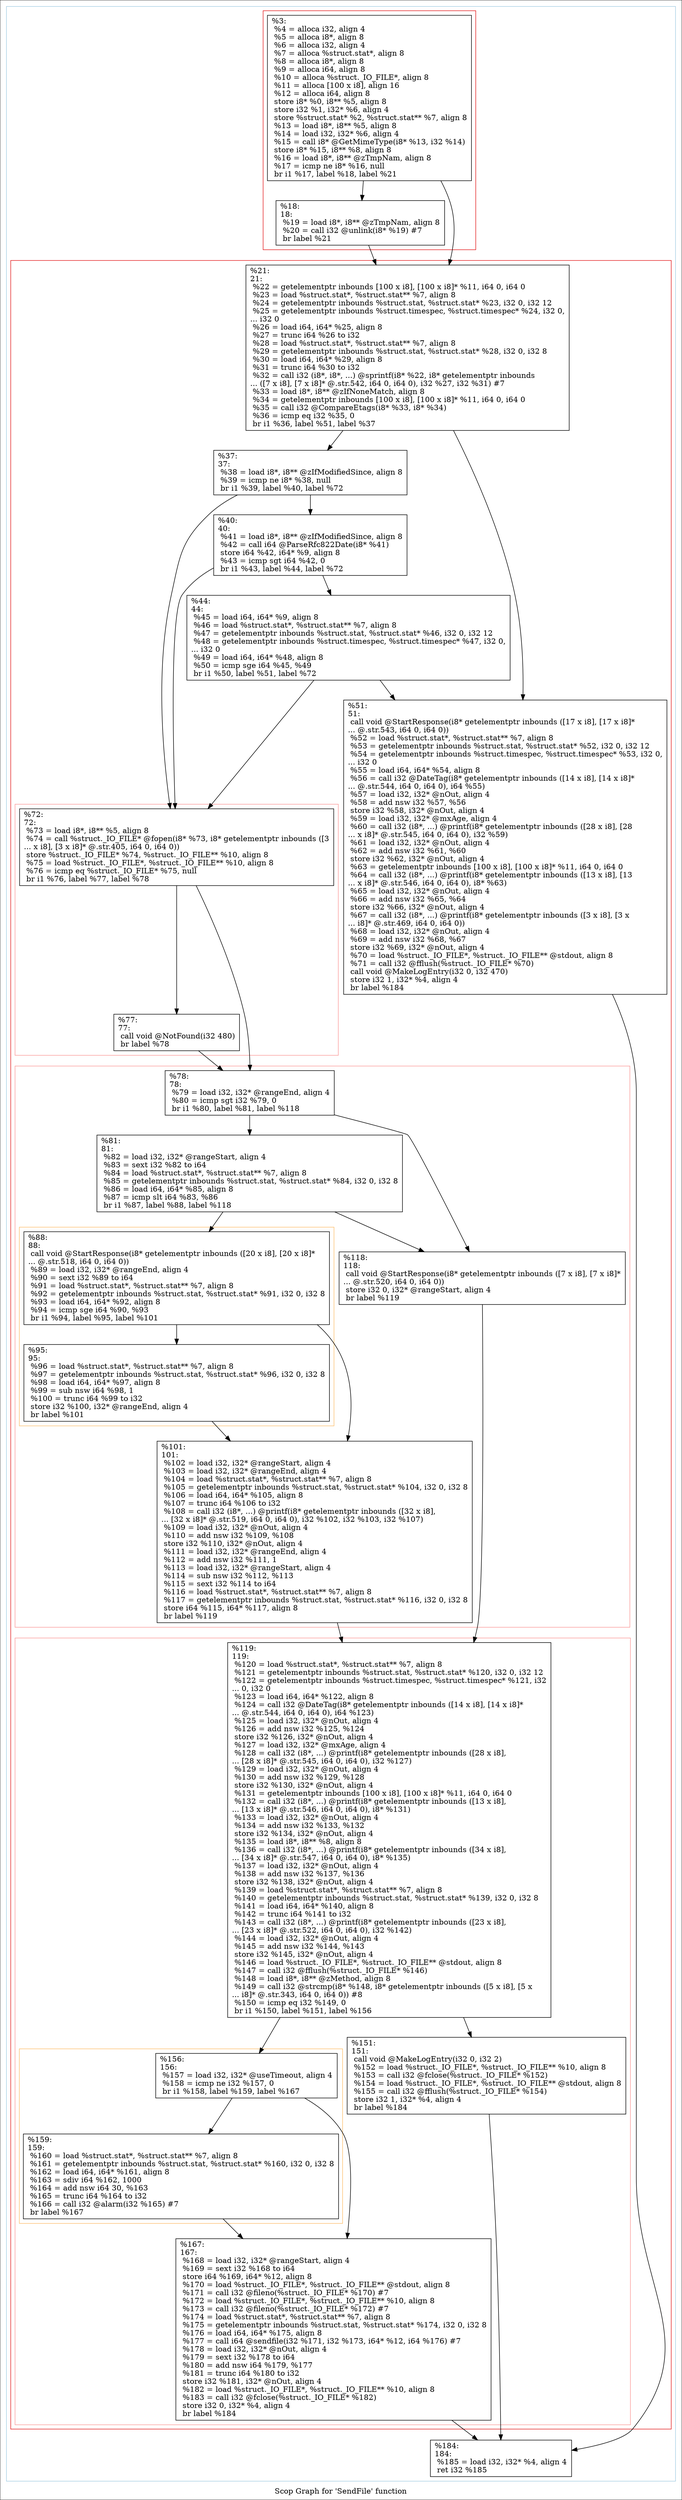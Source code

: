 digraph "Scop Graph for 'SendFile' function" {
	label="Scop Graph for 'SendFile' function";

	Node0x1ba3ae0 [shape=record,label="{%3:\l  %4 = alloca i32, align 4\l  %5 = alloca i8*, align 8\l  %6 = alloca i32, align 4\l  %7 = alloca %struct.stat*, align 8\l  %8 = alloca i8*, align 8\l  %9 = alloca i64, align 8\l  %10 = alloca %struct._IO_FILE*, align 8\l  %11 = alloca [100 x i8], align 16\l  %12 = alloca i64, align 8\l  store i8* %0, i8** %5, align 8\l  store i32 %1, i32* %6, align 4\l  store %struct.stat* %2, %struct.stat** %7, align 8\l  %13 = load i8*, i8** %5, align 8\l  %14 = load i32, i32* %6, align 4\l  %15 = call i8* @GetMimeType(i8* %13, i32 %14)\l  store i8* %15, i8** %8, align 8\l  %16 = load i8*, i8** @zTmpNam, align 8\l  %17 = icmp ne i8* %16, null\l  br i1 %17, label %18, label %21\l}"];
	Node0x1ba3ae0 -> Node0x1b8b180;
	Node0x1ba3ae0 -> Node0x1b9e5a0;
	Node0x1b8b180 [shape=record,label="{%18:\l18:                                               \l  %19 = load i8*, i8** @zTmpNam, align 8\l  %20 = call i32 @unlink(i8* %19) #7\l  br label %21\l}"];
	Node0x1b8b180 -> Node0x1b9e5a0;
	Node0x1b9e5a0 [shape=record,label="{%21:\l21:                                               \l  %22 = getelementptr inbounds [100 x i8], [100 x i8]* %11, i64 0, i64 0\l  %23 = load %struct.stat*, %struct.stat** %7, align 8\l  %24 = getelementptr inbounds %struct.stat, %struct.stat* %23, i32 0, i32 12\l  %25 = getelementptr inbounds %struct.timespec, %struct.timespec* %24, i32 0,\l... i32 0\l  %26 = load i64, i64* %25, align 8\l  %27 = trunc i64 %26 to i32\l  %28 = load %struct.stat*, %struct.stat** %7, align 8\l  %29 = getelementptr inbounds %struct.stat, %struct.stat* %28, i32 0, i32 8\l  %30 = load i64, i64* %29, align 8\l  %31 = trunc i64 %30 to i32\l  %32 = call i32 (i8*, i8*, ...) @sprintf(i8* %22, i8* getelementptr inbounds\l... ([7 x i8], [7 x i8]* @.str.542, i64 0, i64 0), i32 %27, i32 %31) #7\l  %33 = load i8*, i8** @zIfNoneMatch, align 8\l  %34 = getelementptr inbounds [100 x i8], [100 x i8]* %11, i64 0, i64 0\l  %35 = call i32 @CompareEtags(i8* %33, i8* %34)\l  %36 = icmp eq i32 %35, 0\l  br i1 %36, label %51, label %37\l}"];
	Node0x1b9e5a0 -> Node0x1b10600;
	Node0x1b9e5a0 -> Node0x1ba0580;
	Node0x1b10600 [shape=record,label="{%51:\l51:                                               \l  call void @StartResponse(i8* getelementptr inbounds ([17 x i8], [17 x i8]*\l... @.str.543, i64 0, i64 0))\l  %52 = load %struct.stat*, %struct.stat** %7, align 8\l  %53 = getelementptr inbounds %struct.stat, %struct.stat* %52, i32 0, i32 12\l  %54 = getelementptr inbounds %struct.timespec, %struct.timespec* %53, i32 0,\l... i32 0\l  %55 = load i64, i64* %54, align 8\l  %56 = call i32 @DateTag(i8* getelementptr inbounds ([14 x i8], [14 x i8]*\l... @.str.544, i64 0, i64 0), i64 %55)\l  %57 = load i32, i32* @nOut, align 4\l  %58 = add nsw i32 %57, %56\l  store i32 %58, i32* @nOut, align 4\l  %59 = load i32, i32* @mxAge, align 4\l  %60 = call i32 (i8*, ...) @printf(i8* getelementptr inbounds ([28 x i8], [28\l... x i8]* @.str.545, i64 0, i64 0), i32 %59)\l  %61 = load i32, i32* @nOut, align 4\l  %62 = add nsw i32 %61, %60\l  store i32 %62, i32* @nOut, align 4\l  %63 = getelementptr inbounds [100 x i8], [100 x i8]* %11, i64 0, i64 0\l  %64 = call i32 (i8*, ...) @printf(i8* getelementptr inbounds ([13 x i8], [13\l... x i8]* @.str.546, i64 0, i64 0), i8* %63)\l  %65 = load i32, i32* @nOut, align 4\l  %66 = add nsw i32 %65, %64\l  store i32 %66, i32* @nOut, align 4\l  %67 = call i32 (i8*, ...) @printf(i8* getelementptr inbounds ([3 x i8], [3 x\l... i8]* @.str.469, i64 0, i64 0))\l  %68 = load i32, i32* @nOut, align 4\l  %69 = add nsw i32 %68, %67\l  store i32 %69, i32* @nOut, align 4\l  %70 = load %struct._IO_FILE*, %struct._IO_FILE** @stdout, align 8\l  %71 = call i32 @fflush(%struct._IO_FILE* %70)\l  call void @MakeLogEntry(i32 0, i32 470)\l  store i32 1, i32* %4, align 4\l  br label %184\l}"];
	Node0x1b10600 -> Node0x1b19670;
	Node0x1b19670 [shape=record,label="{%184:\l184:                                              \l  %185 = load i32, i32* %4, align 4\l  ret i32 %185\l}"];
	Node0x1ba0580 [shape=record,label="{%37:\l37:                                               \l  %38 = load i8*, i8** @zIfModifiedSince, align 8\l  %39 = icmp ne i8* %38, null\l  br i1 %39, label %40, label %72\l}"];
	Node0x1ba0580 -> Node0x1b89310;
	Node0x1ba0580 -> Node0x1b2f1b0;
	Node0x1b89310 [shape=record,label="{%40:\l40:                                               \l  %41 = load i8*, i8** @zIfModifiedSince, align 8\l  %42 = call i64 @ParseRfc822Date(i8* %41)\l  store i64 %42, i64* %9, align 8\l  %43 = icmp sgt i64 %42, 0\l  br i1 %43, label %44, label %72\l}"];
	Node0x1b89310 -> Node0x1b82f80;
	Node0x1b89310 -> Node0x1b2f1b0;
	Node0x1b82f80 [shape=record,label="{%44:\l44:                                               \l  %45 = load i64, i64* %9, align 8\l  %46 = load %struct.stat*, %struct.stat** %7, align 8\l  %47 = getelementptr inbounds %struct.stat, %struct.stat* %46, i32 0, i32 12\l  %48 = getelementptr inbounds %struct.timespec, %struct.timespec* %47, i32 0,\l... i32 0\l  %49 = load i64, i64* %48, align 8\l  %50 = icmp sge i64 %45, %49\l  br i1 %50, label %51, label %72\l}"];
	Node0x1b82f80 -> Node0x1b10600;
	Node0x1b82f80 -> Node0x1b2f1b0;
	Node0x1b2f1b0 [shape=record,label="{%72:\l72:                                               \l  %73 = load i8*, i8** %5, align 8\l  %74 = call %struct._IO_FILE* @fopen(i8* %73, i8* getelementptr inbounds ([3\l... x i8], [3 x i8]* @.str.405, i64 0, i64 0))\l  store %struct._IO_FILE* %74, %struct._IO_FILE** %10, align 8\l  %75 = load %struct._IO_FILE*, %struct._IO_FILE** %10, align 8\l  %76 = icmp eq %struct._IO_FILE* %75, null\l  br i1 %76, label %77, label %78\l}"];
	Node0x1b2f1b0 -> Node0x1ba0970;
	Node0x1b2f1b0 -> Node0x1b83460;
	Node0x1ba0970 [shape=record,label="{%77:\l77:                                               \l  call void @NotFound(i32 480)\l  br label %78\l}"];
	Node0x1ba0970 -> Node0x1b83460;
	Node0x1b83460 [shape=record,label="{%78:\l78:                                               \l  %79 = load i32, i32* @rangeEnd, align 4\l  %80 = icmp sgt i32 %79, 0\l  br i1 %80, label %81, label %118\l}"];
	Node0x1b83460 -> Node0x1b8e390;
	Node0x1b83460 -> Node0x1ba1360;
	Node0x1b8e390 [shape=record,label="{%81:\l81:                                               \l  %82 = load i32, i32* @rangeStart, align 4\l  %83 = sext i32 %82 to i64\l  %84 = load %struct.stat*, %struct.stat** %7, align 8\l  %85 = getelementptr inbounds %struct.stat, %struct.stat* %84, i32 0, i32 8\l  %86 = load i64, i64* %85, align 8\l  %87 = icmp slt i64 %83, %86\l  br i1 %87, label %88, label %118\l}"];
	Node0x1b8e390 -> Node0x1bba140;
	Node0x1b8e390 -> Node0x1ba1360;
	Node0x1bba140 [shape=record,label="{%88:\l88:                                               \l  call void @StartResponse(i8* getelementptr inbounds ([20 x i8], [20 x i8]*\l... @.str.518, i64 0, i64 0))\l  %89 = load i32, i32* @rangeEnd, align 4\l  %90 = sext i32 %89 to i64\l  %91 = load %struct.stat*, %struct.stat** %7, align 8\l  %92 = getelementptr inbounds %struct.stat, %struct.stat* %91, i32 0, i32 8\l  %93 = load i64, i64* %92, align 8\l  %94 = icmp sge i64 %90, %93\l  br i1 %94, label %95, label %101\l}"];
	Node0x1bba140 -> Node0x1ba5f20;
	Node0x1bba140 -> Node0x1b9f680;
	Node0x1ba5f20 [shape=record,label="{%95:\l95:                                               \l  %96 = load %struct.stat*, %struct.stat** %7, align 8\l  %97 = getelementptr inbounds %struct.stat, %struct.stat* %96, i32 0, i32 8\l  %98 = load i64, i64* %97, align 8\l  %99 = sub nsw i64 %98, 1\l  %100 = trunc i64 %99 to i32\l  store i32 %100, i32* @rangeEnd, align 4\l  br label %101\l}"];
	Node0x1ba5f20 -> Node0x1b9f680;
	Node0x1b9f680 [shape=record,label="{%101:\l101:                                              \l  %102 = load i32, i32* @rangeStart, align 4\l  %103 = load i32, i32* @rangeEnd, align 4\l  %104 = load %struct.stat*, %struct.stat** %7, align 8\l  %105 = getelementptr inbounds %struct.stat, %struct.stat* %104, i32 0, i32 8\l  %106 = load i64, i64* %105, align 8\l  %107 = trunc i64 %106 to i32\l  %108 = call i32 (i8*, ...) @printf(i8* getelementptr inbounds ([32 x i8],\l... [32 x i8]* @.str.519, i64 0, i64 0), i32 %102, i32 %103, i32 %107)\l  %109 = load i32, i32* @nOut, align 4\l  %110 = add nsw i32 %109, %108\l  store i32 %110, i32* @nOut, align 4\l  %111 = load i32, i32* @rangeEnd, align 4\l  %112 = add nsw i32 %111, 1\l  %113 = load i32, i32* @rangeStart, align 4\l  %114 = sub nsw i32 %112, %113\l  %115 = sext i32 %114 to i64\l  %116 = load %struct.stat*, %struct.stat** %7, align 8\l  %117 = getelementptr inbounds %struct.stat, %struct.stat* %116, i32 0, i32 8\l  store i64 %115, i64* %117, align 8\l  br label %119\l}"];
	Node0x1b9f680 -> Node0x1b97770;
	Node0x1b97770 [shape=record,label="{%119:\l119:                                              \l  %120 = load %struct.stat*, %struct.stat** %7, align 8\l  %121 = getelementptr inbounds %struct.stat, %struct.stat* %120, i32 0, i32 12\l  %122 = getelementptr inbounds %struct.timespec, %struct.timespec* %121, i32\l... 0, i32 0\l  %123 = load i64, i64* %122, align 8\l  %124 = call i32 @DateTag(i8* getelementptr inbounds ([14 x i8], [14 x i8]*\l... @.str.544, i64 0, i64 0), i64 %123)\l  %125 = load i32, i32* @nOut, align 4\l  %126 = add nsw i32 %125, %124\l  store i32 %126, i32* @nOut, align 4\l  %127 = load i32, i32* @mxAge, align 4\l  %128 = call i32 (i8*, ...) @printf(i8* getelementptr inbounds ([28 x i8],\l... [28 x i8]* @.str.545, i64 0, i64 0), i32 %127)\l  %129 = load i32, i32* @nOut, align 4\l  %130 = add nsw i32 %129, %128\l  store i32 %130, i32* @nOut, align 4\l  %131 = getelementptr inbounds [100 x i8], [100 x i8]* %11, i64 0, i64 0\l  %132 = call i32 (i8*, ...) @printf(i8* getelementptr inbounds ([13 x i8],\l... [13 x i8]* @.str.546, i64 0, i64 0), i8* %131)\l  %133 = load i32, i32* @nOut, align 4\l  %134 = add nsw i32 %133, %132\l  store i32 %134, i32* @nOut, align 4\l  %135 = load i8*, i8** %8, align 8\l  %136 = call i32 (i8*, ...) @printf(i8* getelementptr inbounds ([34 x i8],\l... [34 x i8]* @.str.547, i64 0, i64 0), i8* %135)\l  %137 = load i32, i32* @nOut, align 4\l  %138 = add nsw i32 %137, %136\l  store i32 %138, i32* @nOut, align 4\l  %139 = load %struct.stat*, %struct.stat** %7, align 8\l  %140 = getelementptr inbounds %struct.stat, %struct.stat* %139, i32 0, i32 8\l  %141 = load i64, i64* %140, align 8\l  %142 = trunc i64 %141 to i32\l  %143 = call i32 (i8*, ...) @printf(i8* getelementptr inbounds ([23 x i8],\l... [23 x i8]* @.str.522, i64 0, i64 0), i32 %142)\l  %144 = load i32, i32* @nOut, align 4\l  %145 = add nsw i32 %144, %143\l  store i32 %145, i32* @nOut, align 4\l  %146 = load %struct._IO_FILE*, %struct._IO_FILE** @stdout, align 8\l  %147 = call i32 @fflush(%struct._IO_FILE* %146)\l  %148 = load i8*, i8** @zMethod, align 8\l  %149 = call i32 @strcmp(i8* %148, i8* getelementptr inbounds ([5 x i8], [5 x\l... i8]* @.str.343, i64 0, i64 0)) #8\l  %150 = icmp eq i32 %149, 0\l  br i1 %150, label %151, label %156\l}"];
	Node0x1b97770 -> Node0x1b476e0;
	Node0x1b97770 -> Node0x1b90650;
	Node0x1b476e0 [shape=record,label="{%151:\l151:                                              \l  call void @MakeLogEntry(i32 0, i32 2)\l  %152 = load %struct._IO_FILE*, %struct._IO_FILE** %10, align 8\l  %153 = call i32 @fclose(%struct._IO_FILE* %152)\l  %154 = load %struct._IO_FILE*, %struct._IO_FILE** @stdout, align 8\l  %155 = call i32 @fflush(%struct._IO_FILE* %154)\l  store i32 1, i32* %4, align 4\l  br label %184\l}"];
	Node0x1b476e0 -> Node0x1b19670;
	Node0x1b90650 [shape=record,label="{%156:\l156:                                              \l  %157 = load i32, i32* @useTimeout, align 4\l  %158 = icmp ne i32 %157, 0\l  br i1 %158, label %159, label %167\l}"];
	Node0x1b90650 -> Node0x1b8d280;
	Node0x1b90650 -> Node0x1ba84e0;
	Node0x1b8d280 [shape=record,label="{%159:\l159:                                              \l  %160 = load %struct.stat*, %struct.stat** %7, align 8\l  %161 = getelementptr inbounds %struct.stat, %struct.stat* %160, i32 0, i32 8\l  %162 = load i64, i64* %161, align 8\l  %163 = sdiv i64 %162, 1000\l  %164 = add nsw i64 30, %163\l  %165 = trunc i64 %164 to i32\l  %166 = call i32 @alarm(i32 %165) #7\l  br label %167\l}"];
	Node0x1b8d280 -> Node0x1ba84e0;
	Node0x1ba84e0 [shape=record,label="{%167:\l167:                                              \l  %168 = load i32, i32* @rangeStart, align 4\l  %169 = sext i32 %168 to i64\l  store i64 %169, i64* %12, align 8\l  %170 = load %struct._IO_FILE*, %struct._IO_FILE** @stdout, align 8\l  %171 = call i32 @fileno(%struct._IO_FILE* %170) #7\l  %172 = load %struct._IO_FILE*, %struct._IO_FILE** %10, align 8\l  %173 = call i32 @fileno(%struct._IO_FILE* %172) #7\l  %174 = load %struct.stat*, %struct.stat** %7, align 8\l  %175 = getelementptr inbounds %struct.stat, %struct.stat* %174, i32 0, i32 8\l  %176 = load i64, i64* %175, align 8\l  %177 = call i64 @sendfile(i32 %171, i32 %173, i64* %12, i64 %176) #7\l  %178 = load i32, i32* @nOut, align 4\l  %179 = sext i32 %178 to i64\l  %180 = add nsw i64 %179, %177\l  %181 = trunc i64 %180 to i32\l  store i32 %181, i32* @nOut, align 4\l  %182 = load %struct._IO_FILE*, %struct._IO_FILE** %10, align 8\l  %183 = call i32 @fclose(%struct._IO_FILE* %182)\l  store i32 0, i32* %4, align 4\l  br label %184\l}"];
	Node0x1ba84e0 -> Node0x1b19670;
	Node0x1ba1360 [shape=record,label="{%118:\l118:                                              \l  call void @StartResponse(i8* getelementptr inbounds ([7 x i8], [7 x i8]*\l... @.str.520, i64 0, i64 0))\l  store i32 0, i32* @rangeStart, align 4\l  br label %119\l}"];
	Node0x1ba1360 -> Node0x1b97770;
	colorscheme = "paired12"
        subgraph cluster_0x1c0dda0 {
          label = "";
          style = solid;
          color = 1
          subgraph cluster_0x1b61af0 {
            label = "";
            style = solid;
            color = 6
            Node0x1ba3ae0;
            Node0x1b8b180;
          }
          subgraph cluster_0x1c2c020 {
            label = "";
            style = solid;
            color = 6
            subgraph cluster_0x1c2dc10 {
              label = "";
              style = solid;
              color = 5
              Node0x1b2f1b0;
              Node0x1ba0970;
            }
            subgraph cluster_0x1c0de20 {
              label = "";
              style = solid;
              color = 5
              subgraph cluster_0x1c00e50 {
                label = "";
                style = solid;
                color = 7
                Node0x1bba140;
                Node0x1ba5f20;
              }
              Node0x1b83460;
              Node0x1b8e390;
              Node0x1b9f680;
              Node0x1ba1360;
            }
            subgraph cluster_0x1badb40 {
              label = "";
              style = solid;
              color = 5
              subgraph cluster_0x1c0dd20 {
                label = "";
                style = solid;
                color = 7
                Node0x1b90650;
                Node0x1b8d280;
              }
              Node0x1b97770;
              Node0x1b476e0;
              Node0x1ba84e0;
            }
            Node0x1b9e5a0;
            Node0x1b10600;
            Node0x1ba0580;
            Node0x1b89310;
            Node0x1b82f80;
          }
          Node0x1b19670;
        }
}
